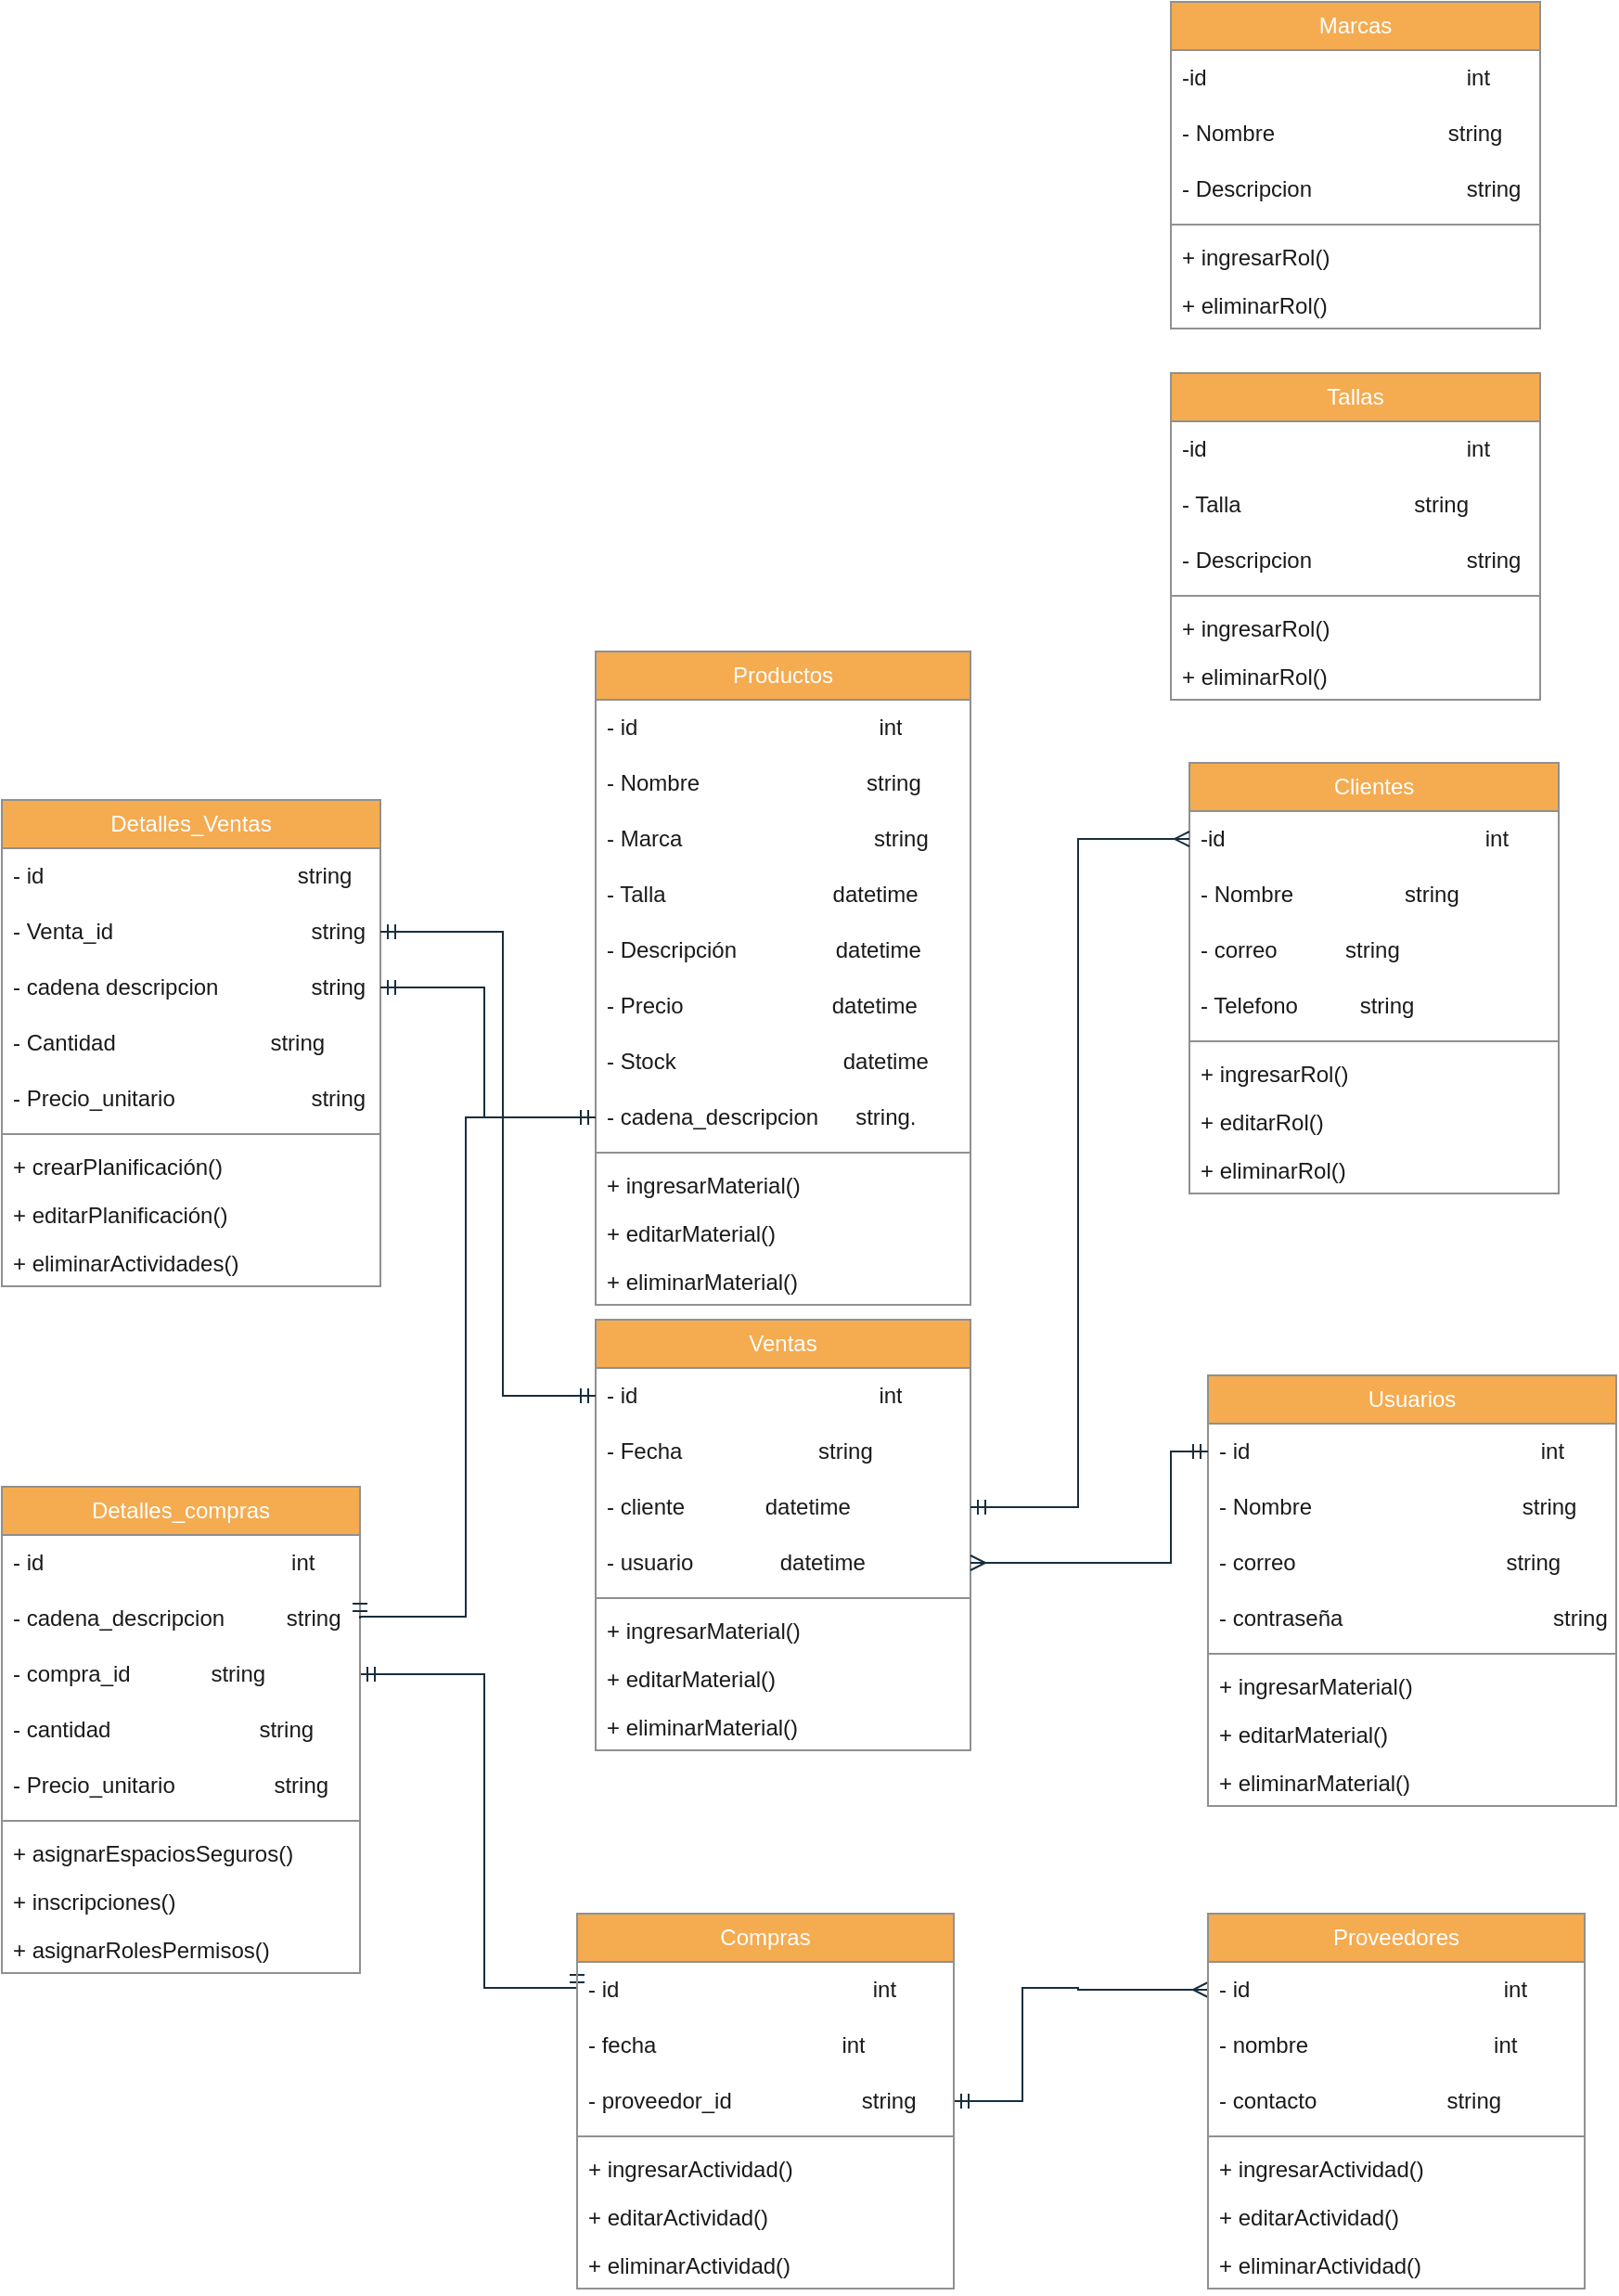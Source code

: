 <mxfile version="25.0.1">
  <diagram id="OCLqqegH3mlAJ1RBl8a9" name="ER">
    <mxGraphModel dx="1000" dy="1666" grid="1" gridSize="10" guides="1" tooltips="1" connect="1" arrows="1" fold="1" page="1" pageScale="1" pageWidth="827" pageHeight="1169" math="0" shadow="0">
      <root>
        <mxCell id="0" />
        <mxCell id="1" parent="0" />
        <mxCell id="sJF3YPYKDgFNLDfuukDZ-2" style="edgeStyle=orthogonalEdgeStyle;rounded=0;orthogonalLoop=1;jettySize=auto;html=1;labelBackgroundColor=none;strokeColor=#182E3E;fontColor=default;startArrow=ERmandOne;startFill=0;endArrow=ERmandOne;endFill=0;swimlaneLine=0;exitX=1;exitY=0.5;exitDx=0;exitDy=0;entryX=0;entryY=0.5;entryDx=0;entryDy=0;" parent="1" source="sJF3YPYKDgFNLDfuukDZ-10" target="sJF3YPYKDgFNLDfuukDZ-46" edge="1">
          <mxGeometry relative="1" as="geometry">
            <mxPoint x="670" y="390" as="sourcePoint" />
            <mxPoint x="370" y="260" as="targetPoint" />
            <Array as="points">
              <mxPoint x="300" y="-149" />
              <mxPoint x="300" y="20" />
              <mxPoint x="350" y="20" />
            </Array>
          </mxGeometry>
        </mxCell>
        <mxCell id="sJF3YPYKDgFNLDfuukDZ-4" style="edgeStyle=orthogonalEdgeStyle;rounded=0;orthogonalLoop=1;jettySize=auto;html=1;endArrow=ERmandOne;endFill=0;startArrow=ERmany;startFill=0;labelBackgroundColor=none;strokeColor=#182E3E;fontColor=default;swimlaneLine=0;entryX=1;entryY=0.5;entryDx=0;entryDy=0;exitX=0;exitY=0.5;exitDx=0;exitDy=0;" parent="1" source="sJF3YPYKDgFNLDfuukDZ-102" target="sJF3YPYKDgFNLDfuukDZ-48" edge="1">
          <mxGeometry relative="1" as="geometry">
            <mxPoint x="640" y="-60" as="sourcePoint" />
            <mxPoint x="765" y="36" as="targetPoint" />
            <Array as="points">
              <mxPoint x="620" y="21" />
              <mxPoint x="620" y="20" />
              <mxPoint x="590" y="20" />
              <mxPoint x="590" y="81" />
            </Array>
          </mxGeometry>
        </mxCell>
        <mxCell id="sJF3YPYKDgFNLDfuukDZ-8" value="&lt;font color=&quot;#ffffff&quot;&gt;Detalles_compras&lt;/font&gt;" style="swimlane;fontStyle=0;align=center;verticalAlign=middle;childLayout=stackLayout;horizontal=1;startSize=26;horizontalStack=0;resizeParent=1;resizeParentMax=0;resizeLast=0;collapsible=1;marginBottom=0;whiteSpace=wrap;html=1;strokeColor=#909090;fontFamily=Helvetica;fontSize=12;fontColor=#1A1A1A;labelBackgroundColor=none;fillColor=#F5AB50;" parent="1" vertex="1">
          <mxGeometry x="40" y="-250" width="193" height="262" as="geometry" />
        </mxCell>
        <mxCell id="sJF3YPYKDgFNLDfuukDZ-9" value="- id&amp;nbsp; &amp;nbsp; &amp;nbsp; &amp;nbsp; &amp;nbsp; &amp;nbsp; &amp;nbsp; &amp;nbsp; &amp;nbsp; &amp;nbsp; &amp;nbsp; &amp;nbsp; &amp;nbsp; &amp;nbsp; &amp;nbsp; &amp;nbsp; &amp;nbsp; &amp;nbsp; &amp;nbsp; &amp;nbsp; int" style="text;strokeColor=none;fillColor=none;align=left;verticalAlign=middle;spacingLeft=4;spacingRight=4;overflow=hidden;points=[[0,0.5],[1,0.5]];portConstraint=eastwest;rotatable=0;whiteSpace=wrap;html=1;labelBackgroundColor=none;fontColor=#1A1A1A;swimlaneLine=0;" parent="sJF3YPYKDgFNLDfuukDZ-8" vertex="1">
          <mxGeometry y="26" width="193" height="30" as="geometry" />
        </mxCell>
        <mxCell id="sJF3YPYKDgFNLDfuukDZ-109" value="- cadena_descripcion&amp;nbsp; &amp;nbsp; &amp;nbsp; &amp;nbsp; &amp;nbsp; string" style="text;strokeColor=none;fillColor=none;align=left;verticalAlign=middle;spacingLeft=4;spacingRight=4;overflow=hidden;points=[[0,0.5],[1,0.5]];portConstraint=eastwest;rotatable=0;whiteSpace=wrap;html=1;labelBackgroundColor=none;fontColor=#1A1A1A;swimlaneLine=0;" parent="sJF3YPYKDgFNLDfuukDZ-8" vertex="1">
          <mxGeometry y="56" width="193" height="30" as="geometry" />
        </mxCell>
        <object label="- compra_id&amp;nbsp; &amp;nbsp; &amp;nbsp; &amp;nbsp; &amp;nbsp; &amp;nbsp; &amp;nbsp;string" hoa="" id="sJF3YPYKDgFNLDfuukDZ-10">
          <mxCell style="text;strokeColor=none;fillColor=none;align=left;verticalAlign=middle;spacingLeft=4;spacingRight=4;overflow=hidden;points=[[0,0.5],[1,0.5]];portConstraint=eastwest;rotatable=0;whiteSpace=wrap;html=1;labelBackgroundColor=none;fontColor=#1A1A1A;swimlaneLine=0;" parent="sJF3YPYKDgFNLDfuukDZ-8" vertex="1">
            <mxGeometry y="86" width="193" height="30" as="geometry" />
          </mxCell>
        </object>
        <mxCell id="sJF3YPYKDgFNLDfuukDZ-11" value="- cantidad&amp;nbsp; &amp;nbsp; &amp;nbsp; &amp;nbsp; &amp;nbsp; &amp;nbsp; &amp;nbsp; &amp;nbsp; &amp;nbsp; &amp;nbsp; &amp;nbsp; &amp;nbsp; string" style="text;strokeColor=none;fillColor=none;align=left;verticalAlign=middle;spacingLeft=4;spacingRight=4;overflow=hidden;points=[[0,0.5],[1,0.5]];portConstraint=eastwest;rotatable=0;whiteSpace=wrap;html=1;labelBackgroundColor=none;fontColor=#1A1A1A;swimlaneLine=0;" parent="sJF3YPYKDgFNLDfuukDZ-8" vertex="1">
          <mxGeometry y="116" width="193" height="30" as="geometry" />
        </mxCell>
        <mxCell id="sJF3YPYKDgFNLDfuukDZ-110" value="- Precio_unitario&amp;nbsp; &amp;nbsp; &amp;nbsp; &amp;nbsp; &amp;nbsp; &amp;nbsp; &amp;nbsp; &amp;nbsp; string" style="text;strokeColor=none;fillColor=none;align=left;verticalAlign=middle;spacingLeft=4;spacingRight=4;overflow=hidden;points=[[0,0.5],[1,0.5]];portConstraint=eastwest;rotatable=0;whiteSpace=wrap;html=1;labelBackgroundColor=none;fontColor=#1A1A1A;swimlaneLine=0;" parent="sJF3YPYKDgFNLDfuukDZ-8" vertex="1">
          <mxGeometry y="146" width="193" height="30" as="geometry" />
        </mxCell>
        <mxCell id="sJF3YPYKDgFNLDfuukDZ-12" value="" style="line;strokeWidth=1;fillColor=#F5AB50;align=center;verticalAlign=middle;spacingTop=-1;spacingLeft=3;spacingRight=3;rotatable=0;labelPosition=right;points=[];portConstraint=eastwest;strokeColor=#909090;fontFamily=Helvetica;fontSize=12;fontColor=#1A1A1A;fontStyle=0;labelBackgroundColor=none;" parent="sJF3YPYKDgFNLDfuukDZ-8" vertex="1">
          <mxGeometry y="176" width="193" height="8" as="geometry" />
        </mxCell>
        <mxCell id="sJF3YPYKDgFNLDfuukDZ-13" value="+ asignarEspaciosSeguros()" style="text;strokeColor=none;fillColor=none;align=left;verticalAlign=top;spacingLeft=4;spacingRight=4;overflow=hidden;rotatable=0;points=[[0,0.5],[1,0.5]];portConstraint=eastwest;whiteSpace=wrap;html=1;fontFamily=Helvetica;fontSize=12;fontColor=#1A1A1A;fontStyle=0;labelBackgroundColor=none;" parent="sJF3YPYKDgFNLDfuukDZ-8" vertex="1">
          <mxGeometry y="184" width="193" height="26" as="geometry" />
        </mxCell>
        <mxCell id="sJF3YPYKDgFNLDfuukDZ-14" value="+ inscripciones()" style="text;strokeColor=none;fillColor=none;align=left;verticalAlign=top;spacingLeft=4;spacingRight=4;overflow=hidden;rotatable=0;points=[[0,0.5],[1,0.5]];portConstraint=eastwest;whiteSpace=wrap;html=1;fontFamily=Helvetica;fontSize=12;fontColor=#1A1A1A;fontStyle=0;labelBackgroundColor=none;" parent="sJF3YPYKDgFNLDfuukDZ-8" vertex="1">
          <mxGeometry y="210" width="193" height="26" as="geometry" />
        </mxCell>
        <mxCell id="sJF3YPYKDgFNLDfuukDZ-15" value="+ asignarRolesPermisos()" style="text;strokeColor=none;fillColor=none;align=left;verticalAlign=top;spacingLeft=4;spacingRight=4;overflow=hidden;rotatable=0;points=[[0,0.5],[1,0.5]];portConstraint=eastwest;whiteSpace=wrap;html=1;fontFamily=Helvetica;fontSize=12;fontColor=#1A1A1A;fontStyle=0;labelBackgroundColor=none;" parent="sJF3YPYKDgFNLDfuukDZ-8" vertex="1">
          <mxGeometry y="236" width="193" height="26" as="geometry" />
        </mxCell>
        <object label="&lt;font color=&quot;#ffffff&quot;&gt;Detalles_Ventas&lt;/font&gt;" id="sJF3YPYKDgFNLDfuukDZ-17">
          <mxCell style="swimlane;fontStyle=0;align=center;verticalAlign=middle;childLayout=stackLayout;horizontal=1;startSize=26;horizontalStack=0;resizeParent=1;resizeParentMax=0;resizeLast=0;collapsible=1;marginBottom=0;whiteSpace=wrap;html=1;strokeColor=#909090;fontFamily=Helvetica;fontSize=12;fontColor=#1A1A1A;labelBackgroundColor=none;fillColor=#F5AB50;" parent="1" vertex="1">
            <mxGeometry x="40" y="-620" width="204" height="262" as="geometry" />
          </mxCell>
        </object>
        <object label="- id&amp;nbsp; &amp;nbsp; &amp;nbsp; &amp;nbsp; &amp;nbsp; &amp;nbsp; &amp;nbsp; &amp;nbsp; &amp;nbsp; &amp;nbsp; &amp;nbsp; &amp;nbsp; &amp;nbsp; &amp;nbsp; &amp;nbsp; &amp;nbsp; &amp;nbsp; &amp;nbsp; &amp;nbsp; &amp;nbsp; &amp;nbsp;string" id="sJF3YPYKDgFNLDfuukDZ-18">
          <mxCell style="text;strokeColor=none;fillColor=none;align=left;verticalAlign=middle;spacingLeft=4;spacingRight=4;overflow=hidden;points=[[0,0.5],[1,0.5]];portConstraint=eastwest;rotatable=0;whiteSpace=wrap;html=1;labelBackgroundColor=none;fontColor=#1A1A1A;swimlaneLine=0;" parent="sJF3YPYKDgFNLDfuukDZ-17" vertex="1">
            <mxGeometry y="26" width="204" height="30" as="geometry" />
          </mxCell>
        </object>
        <object label="- Venta_id&amp;nbsp; &amp;nbsp; &amp;nbsp; &amp;nbsp; &amp;nbsp; &amp;nbsp; &amp;nbsp; &amp;nbsp; &amp;nbsp; &amp;nbsp; &amp;nbsp; &amp;nbsp; &amp;nbsp; &amp;nbsp; &amp;nbsp; &amp;nbsp; string" hoa="" id="sJF3YPYKDgFNLDfuukDZ-19">
          <mxCell style="text;strokeColor=none;fillColor=none;align=left;verticalAlign=middle;spacingLeft=4;spacingRight=4;overflow=hidden;points=[[0,0.5],[1,0.5]];portConstraint=eastwest;rotatable=0;whiteSpace=wrap;html=1;labelBackgroundColor=none;fontColor=#1A1A1A;swimlaneLine=0;" parent="sJF3YPYKDgFNLDfuukDZ-17" vertex="1">
            <mxGeometry y="56" width="204" height="30" as="geometry" />
          </mxCell>
        </object>
        <mxCell id="sJF3YPYKDgFNLDfuukDZ-20" value="- cadena descripcion&amp;nbsp; &amp;nbsp; &amp;nbsp; &amp;nbsp; &amp;nbsp; &amp;nbsp; &amp;nbsp; &amp;nbsp;string" style="text;strokeColor=none;fillColor=none;align=left;verticalAlign=middle;spacingLeft=4;spacingRight=4;overflow=hidden;points=[[0,0.5],[1,0.5]];portConstraint=eastwest;rotatable=0;whiteSpace=wrap;html=1;labelBackgroundColor=none;fontColor=#1A1A1A;swimlaneLine=0;" parent="sJF3YPYKDgFNLDfuukDZ-17" vertex="1">
          <mxGeometry y="86" width="204" height="30" as="geometry" />
        </mxCell>
        <mxCell id="sJF3YPYKDgFNLDfuukDZ-21" value="- Cantidad&amp;nbsp; &amp;nbsp; &amp;nbsp; &amp;nbsp; &amp;nbsp; &amp;nbsp; &amp;nbsp; &amp;nbsp; &amp;nbsp; &amp;nbsp; &amp;nbsp; &amp;nbsp; &amp;nbsp;string" style="text;strokeColor=none;fillColor=none;align=left;verticalAlign=middle;spacingLeft=4;spacingRight=4;overflow=hidden;points=[[0,0.5],[1,0.5]];portConstraint=eastwest;rotatable=0;whiteSpace=wrap;html=1;labelBackgroundColor=none;fontColor=#1A1A1A;swimlaneLine=0;" parent="sJF3YPYKDgFNLDfuukDZ-17" vertex="1">
          <mxGeometry y="116" width="204" height="30" as="geometry" />
        </mxCell>
        <mxCell id="sJF3YPYKDgFNLDfuukDZ-22" value="- Precio_unitario&amp;nbsp; &amp;nbsp; &amp;nbsp; &amp;nbsp; &amp;nbsp; &amp;nbsp; &amp;nbsp; &amp;nbsp; &amp;nbsp; &amp;nbsp; &amp;nbsp; string" style="text;strokeColor=none;fillColor=none;align=left;verticalAlign=middle;spacingLeft=4;spacingRight=4;overflow=hidden;points=[[0,0.5],[1,0.5]];portConstraint=eastwest;rotatable=0;whiteSpace=wrap;html=1;labelBackgroundColor=none;fontColor=#1A1A1A;swimlaneLine=0;" parent="sJF3YPYKDgFNLDfuukDZ-17" vertex="1">
          <mxGeometry y="146" width="204" height="30" as="geometry" />
        </mxCell>
        <mxCell id="sJF3YPYKDgFNLDfuukDZ-30" value="" style="line;strokeWidth=1;fillColor=#F5AB50;align=center;verticalAlign=middle;spacingTop=-1;spacingLeft=3;spacingRight=3;rotatable=0;labelPosition=right;points=[];portConstraint=eastwest;strokeColor=#909090;fontFamily=Helvetica;fontSize=12;fontColor=#1A1A1A;fontStyle=0;labelBackgroundColor=none;" parent="sJF3YPYKDgFNLDfuukDZ-17" vertex="1">
          <mxGeometry y="176" width="204" height="8" as="geometry" />
        </mxCell>
        <mxCell id="sJF3YPYKDgFNLDfuukDZ-31" value="+ crearPlanificación()" style="text;strokeColor=none;fillColor=none;align=left;verticalAlign=top;spacingLeft=4;spacingRight=4;overflow=hidden;rotatable=0;points=[[0,0.5],[1,0.5]];portConstraint=eastwest;whiteSpace=wrap;html=1;fontFamily=Helvetica;fontSize=12;fontColor=#1A1A1A;fontStyle=0;labelBackgroundColor=none;" parent="sJF3YPYKDgFNLDfuukDZ-17" vertex="1">
          <mxGeometry y="184" width="204" height="26" as="geometry" />
        </mxCell>
        <mxCell id="sJF3YPYKDgFNLDfuukDZ-32" value="+ editarPlanificación()" style="text;strokeColor=none;fillColor=none;align=left;verticalAlign=top;spacingLeft=4;spacingRight=4;overflow=hidden;rotatable=0;points=[[0,0.5],[1,0.5]];portConstraint=eastwest;whiteSpace=wrap;html=1;fontFamily=Helvetica;fontSize=12;fontColor=#1A1A1A;fontStyle=0;labelBackgroundColor=none;" parent="sJF3YPYKDgFNLDfuukDZ-17" vertex="1">
          <mxGeometry y="210" width="204" height="26" as="geometry" />
        </mxCell>
        <mxCell id="sJF3YPYKDgFNLDfuukDZ-33" value="+ eliminarActividades()" style="text;strokeColor=none;fillColor=none;align=left;verticalAlign=top;spacingLeft=4;spacingRight=4;overflow=hidden;rotatable=0;points=[[0,0.5],[1,0.5]];portConstraint=eastwest;whiteSpace=wrap;html=1;fontFamily=Helvetica;fontSize=12;fontColor=#1A1A1A;fontStyle=0;labelBackgroundColor=none;" parent="sJF3YPYKDgFNLDfuukDZ-17" vertex="1">
          <mxGeometry y="236" width="204" height="26" as="geometry" />
        </mxCell>
        <mxCell id="sJF3YPYKDgFNLDfuukDZ-34" value="&lt;font color=&quot;#ffffff&quot;&gt;Usuarios&lt;/font&gt;" style="swimlane;fontStyle=0;align=center;verticalAlign=middle;childLayout=stackLayout;horizontal=1;startSize=26;horizontalStack=0;resizeParent=1;resizeParentMax=0;resizeLast=0;collapsible=1;marginBottom=0;whiteSpace=wrap;html=1;strokeColor=#909090;fontFamily=Helvetica;fontSize=12;fontColor=#1A1A1A;labelBackgroundColor=none;fillColor=#F5AB50;" parent="1" vertex="1">
          <mxGeometry x="690" y="-310" width="220" height="232" as="geometry" />
        </mxCell>
        <mxCell id="sJF3YPYKDgFNLDfuukDZ-35" value="- id&amp;nbsp; &amp;nbsp; &amp;nbsp; &amp;nbsp; &amp;nbsp; &amp;nbsp; &amp;nbsp; &amp;nbsp; &amp;nbsp; &amp;nbsp; &amp;nbsp; &amp;nbsp; &amp;nbsp; &amp;nbsp; &amp;nbsp; &amp;nbsp; &amp;nbsp; &amp;nbsp; &amp;nbsp; &amp;nbsp; &amp;nbsp; &amp;nbsp; &amp;nbsp; &amp;nbsp;int" style="text;strokeColor=none;fillColor=none;align=left;verticalAlign=middle;spacingLeft=4;spacingRight=4;overflow=hidden;points=[[0,0.5],[1,0.5]];portConstraint=eastwest;rotatable=0;whiteSpace=wrap;html=1;labelBackgroundColor=none;fontColor=#1A1A1A;swimlaneLine=0;" parent="sJF3YPYKDgFNLDfuukDZ-34" vertex="1">
          <mxGeometry y="26" width="220" height="30" as="geometry" />
        </mxCell>
        <object label="- Nombre&amp;nbsp; &amp;nbsp; &amp;nbsp; &amp;nbsp; &amp;nbsp; &amp;nbsp; &amp;nbsp; &amp;nbsp; &amp;nbsp; &amp;nbsp; &amp;nbsp; &amp;nbsp; &amp;nbsp; &amp;nbsp; &amp;nbsp; &amp;nbsp; &amp;nbsp; string" hoa="" id="sJF3YPYKDgFNLDfuukDZ-36">
          <mxCell style="text;strokeColor=none;fillColor=none;align=left;verticalAlign=middle;spacingLeft=4;spacingRight=4;overflow=hidden;points=[[0,0.5],[1,0.5]];portConstraint=eastwest;rotatable=0;whiteSpace=wrap;html=1;labelBackgroundColor=none;fontColor=#1A1A1A;swimlaneLine=0;" parent="sJF3YPYKDgFNLDfuukDZ-34" vertex="1">
            <mxGeometry y="56" width="220" height="30" as="geometry" />
          </mxCell>
        </object>
        <mxCell id="sJF3YPYKDgFNLDfuukDZ-37" value="- correo&amp;nbsp; &amp;nbsp; &amp;nbsp; &amp;nbsp; &amp;nbsp; &amp;nbsp; &amp;nbsp; &amp;nbsp; &amp;nbsp; &amp;nbsp; &amp;nbsp; &amp;nbsp; &amp;nbsp; &amp;nbsp; &amp;nbsp; &amp;nbsp; &amp;nbsp; string" style="text;strokeColor=none;fillColor=none;align=left;verticalAlign=middle;spacingLeft=4;spacingRight=4;overflow=hidden;points=[[0,0.5],[1,0.5]];portConstraint=eastwest;rotatable=0;whiteSpace=wrap;html=1;labelBackgroundColor=none;fontColor=#1A1A1A;swimlaneLine=0;" parent="sJF3YPYKDgFNLDfuukDZ-34" vertex="1">
          <mxGeometry y="86" width="220" height="30" as="geometry" />
        </mxCell>
        <mxCell id="2nwvRLD9Uspbu1blczM--3" value="- contraseña&amp;nbsp; &amp;nbsp; &amp;nbsp; &amp;nbsp; &amp;nbsp; &amp;nbsp; &amp;nbsp; &amp;nbsp; &amp;nbsp; &amp;nbsp; &amp;nbsp; &amp;nbsp; &amp;nbsp; &amp;nbsp; &amp;nbsp; &amp;nbsp; &amp;nbsp; string" style="text;strokeColor=none;fillColor=none;align=left;verticalAlign=middle;spacingLeft=4;spacingRight=4;overflow=hidden;points=[[0,0.5],[1,0.5]];portConstraint=eastwest;rotatable=0;whiteSpace=wrap;html=1;labelBackgroundColor=none;fontColor=#1A1A1A;swimlaneLine=0;" vertex="1" parent="sJF3YPYKDgFNLDfuukDZ-34">
          <mxGeometry y="116" width="220" height="30" as="geometry" />
        </mxCell>
        <mxCell id="sJF3YPYKDgFNLDfuukDZ-41" value="" style="line;strokeWidth=1;fillColor=#F5AB50;align=center;verticalAlign=middle;spacingTop=-1;spacingLeft=3;spacingRight=3;rotatable=0;labelPosition=right;points=[];portConstraint=eastwest;strokeColor=#909090;fontFamily=Helvetica;fontSize=12;fontColor=#1A1A1A;fontStyle=0;labelBackgroundColor=none;" parent="sJF3YPYKDgFNLDfuukDZ-34" vertex="1">
          <mxGeometry y="146" width="220" height="8" as="geometry" />
        </mxCell>
        <mxCell id="sJF3YPYKDgFNLDfuukDZ-42" value="+ ingresarMaterial()" style="text;strokeColor=none;fillColor=none;align=left;verticalAlign=top;spacingLeft=4;spacingRight=4;overflow=hidden;rotatable=0;points=[[0,0.5],[1,0.5]];portConstraint=eastwest;whiteSpace=wrap;html=1;fontFamily=Helvetica;fontSize=12;fontColor=#1A1A1A;fontStyle=0;labelBackgroundColor=none;" parent="sJF3YPYKDgFNLDfuukDZ-34" vertex="1">
          <mxGeometry y="154" width="220" height="26" as="geometry" />
        </mxCell>
        <mxCell id="sJF3YPYKDgFNLDfuukDZ-43" value="+ editarMaterial()" style="text;strokeColor=none;fillColor=none;align=left;verticalAlign=top;spacingLeft=4;spacingRight=4;overflow=hidden;rotatable=0;points=[[0,0.5],[1,0.5]];portConstraint=eastwest;whiteSpace=wrap;html=1;fontFamily=Helvetica;fontSize=12;fontColor=#1A1A1A;fontStyle=0;labelBackgroundColor=none;" parent="sJF3YPYKDgFNLDfuukDZ-34" vertex="1">
          <mxGeometry y="180" width="220" height="26" as="geometry" />
        </mxCell>
        <mxCell id="sJF3YPYKDgFNLDfuukDZ-44" value="+ eliminarMaterial()" style="text;strokeColor=none;fillColor=none;align=left;verticalAlign=top;spacingLeft=4;spacingRight=4;overflow=hidden;rotatable=0;points=[[0,0.5],[1,0.5]];portConstraint=eastwest;whiteSpace=wrap;html=1;fontFamily=Helvetica;fontSize=12;fontColor=#1A1A1A;fontStyle=0;labelBackgroundColor=none;" parent="sJF3YPYKDgFNLDfuukDZ-34" vertex="1">
          <mxGeometry y="206" width="220" height="26" as="geometry" />
        </mxCell>
        <object label="&lt;font color=&quot;#ffffff&quot;&gt;Compras&lt;/font&gt;" id="sJF3YPYKDgFNLDfuukDZ-45">
          <mxCell style="swimlane;fontStyle=0;align=center;verticalAlign=middle;childLayout=stackLayout;horizontal=1;startSize=26;horizontalStack=0;resizeParent=1;resizeParentMax=0;resizeLast=0;collapsible=1;marginBottom=0;whiteSpace=wrap;html=1;strokeColor=#909090;fontFamily=Helvetica;fontSize=12;fontColor=#1A1A1A;labelBackgroundColor=none;fillColor=#F5AB50;" parent="1" vertex="1">
            <mxGeometry x="350" y="-20" width="203" height="202" as="geometry" />
          </mxCell>
        </object>
        <object label="- id&amp;nbsp; &amp;nbsp; &amp;nbsp; &amp;nbsp; &amp;nbsp; &amp;nbsp; &amp;nbsp; &amp;nbsp; &amp;nbsp; &amp;nbsp; &amp;nbsp; &amp;nbsp; &amp;nbsp; &amp;nbsp; &amp;nbsp; &amp;nbsp; &amp;nbsp; &amp;nbsp; &amp;nbsp; &amp;nbsp; &amp;nbsp;int" id="sJF3YPYKDgFNLDfuukDZ-46">
          <mxCell style="text;strokeColor=none;fillColor=none;align=left;verticalAlign=middle;spacingLeft=4;spacingRight=4;overflow=hidden;points=[[0,0.5],[1,0.5]];portConstraint=eastwest;rotatable=0;whiteSpace=wrap;html=1;labelBackgroundColor=none;fontColor=#1A1A1A;swimlaneLine=0;" parent="sJF3YPYKDgFNLDfuukDZ-45" vertex="1">
            <mxGeometry y="26" width="203" height="30" as="geometry" />
          </mxCell>
        </object>
        <object label="- fecha&amp;nbsp; &amp;nbsp; &amp;nbsp; &amp;nbsp; &amp;nbsp; &amp;nbsp; &amp;nbsp; &amp;nbsp; &amp;nbsp; &amp;nbsp; &amp;nbsp; &amp;nbsp; &amp;nbsp; &amp;nbsp; &amp;nbsp; int" hoa="" id="sJF3YPYKDgFNLDfuukDZ-47">
          <mxCell style="text;strokeColor=none;fillColor=none;align=left;verticalAlign=middle;spacingLeft=4;spacingRight=4;overflow=hidden;points=[[0,0.5],[1,0.5]];portConstraint=eastwest;rotatable=0;whiteSpace=wrap;html=1;labelBackgroundColor=none;fontColor=#1A1A1A;swimlaneLine=0;" parent="sJF3YPYKDgFNLDfuukDZ-45" vertex="1">
            <mxGeometry y="56" width="203" height="30" as="geometry" />
          </mxCell>
        </object>
        <mxCell id="sJF3YPYKDgFNLDfuukDZ-48" value="- proveedor_id&amp;nbsp; &amp;nbsp; &amp;nbsp; &amp;nbsp; &amp;nbsp; &amp;nbsp; &amp;nbsp; &amp;nbsp; &amp;nbsp; &amp;nbsp; &amp;nbsp;string" style="text;strokeColor=none;fillColor=none;align=left;verticalAlign=middle;spacingLeft=4;spacingRight=4;overflow=hidden;points=[[0,0.5],[1,0.5]];portConstraint=eastwest;rotatable=0;whiteSpace=wrap;html=1;labelBackgroundColor=none;fontColor=#1A1A1A;swimlaneLine=0;" parent="sJF3YPYKDgFNLDfuukDZ-45" vertex="1">
          <mxGeometry y="86" width="203" height="30" as="geometry" />
        </mxCell>
        <mxCell id="sJF3YPYKDgFNLDfuukDZ-53" value="" style="line;strokeWidth=1;fillColor=#F5AB50;align=center;verticalAlign=middle;spacingTop=-1;spacingLeft=3;spacingRight=3;rotatable=0;labelPosition=right;points=[];portConstraint=eastwest;strokeColor=#909090;fontFamily=Helvetica;fontSize=12;fontColor=#1A1A1A;fontStyle=0;labelBackgroundColor=none;" parent="sJF3YPYKDgFNLDfuukDZ-45" vertex="1">
          <mxGeometry y="116" width="203" height="8" as="geometry" />
        </mxCell>
        <mxCell id="sJF3YPYKDgFNLDfuukDZ-54" value="+ ingresarActividad()" style="text;strokeColor=none;fillColor=none;align=left;verticalAlign=top;spacingLeft=4;spacingRight=4;overflow=hidden;rotatable=0;points=[[0,0.5],[1,0.5]];portConstraint=eastwest;whiteSpace=wrap;html=1;fontFamily=Helvetica;fontSize=12;fontColor=#1A1A1A;fontStyle=0;labelBackgroundColor=none;" parent="sJF3YPYKDgFNLDfuukDZ-45" vertex="1">
          <mxGeometry y="124" width="203" height="26" as="geometry" />
        </mxCell>
        <mxCell id="sJF3YPYKDgFNLDfuukDZ-55" value="+ editarActividad()" style="text;strokeColor=none;fillColor=none;align=left;verticalAlign=top;spacingLeft=4;spacingRight=4;overflow=hidden;rotatable=0;points=[[0,0.5],[1,0.5]];portConstraint=eastwest;whiteSpace=wrap;html=1;fontFamily=Helvetica;fontSize=12;fontColor=#1A1A1A;fontStyle=0;labelBackgroundColor=none;" parent="sJF3YPYKDgFNLDfuukDZ-45" vertex="1">
          <mxGeometry y="150" width="203" height="26" as="geometry" />
        </mxCell>
        <mxCell id="sJF3YPYKDgFNLDfuukDZ-56" value="+ eliminarActividad()" style="text;strokeColor=none;fillColor=none;align=left;verticalAlign=top;spacingLeft=4;spacingRight=4;overflow=hidden;rotatable=0;points=[[0,0.5],[1,0.5]];portConstraint=eastwest;whiteSpace=wrap;html=1;fontFamily=Helvetica;fontSize=12;fontColor=#1A1A1A;fontStyle=0;labelBackgroundColor=none;" parent="sJF3YPYKDgFNLDfuukDZ-45" vertex="1">
          <mxGeometry y="176" width="203" height="26" as="geometry" />
        </mxCell>
        <mxCell id="sJF3YPYKDgFNLDfuukDZ-57" value="&lt;font color=&quot;#ffffff&quot;&gt;Ventas&lt;/font&gt;" style="swimlane;fontStyle=0;align=center;verticalAlign=middle;childLayout=stackLayout;horizontal=1;startSize=26;horizontalStack=0;resizeParent=1;resizeParentMax=0;resizeLast=0;collapsible=1;marginBottom=0;whiteSpace=wrap;html=1;strokeColor=#909090;fontFamily=Helvetica;fontSize=12;fontColor=#1A1A1A;labelBackgroundColor=none;fillColor=#F5AB50;" parent="1" vertex="1">
          <mxGeometry x="360" y="-340" width="202" height="232" as="geometry" />
        </mxCell>
        <mxCell id="sJF3YPYKDgFNLDfuukDZ-58" value="- id&amp;nbsp; &amp;nbsp; &amp;nbsp; &amp;nbsp; &amp;nbsp; &amp;nbsp; &amp;nbsp; &amp;nbsp; &amp;nbsp; &amp;nbsp; &amp;nbsp; &amp;nbsp; &amp;nbsp; &amp;nbsp; &amp;nbsp; &amp;nbsp; &amp;nbsp; &amp;nbsp; &amp;nbsp; &amp;nbsp;int" style="text;strokeColor=none;fillColor=none;align=left;verticalAlign=middle;spacingLeft=4;spacingRight=4;overflow=hidden;points=[[0,0.5],[1,0.5]];portConstraint=eastwest;rotatable=0;whiteSpace=wrap;html=1;labelBackgroundColor=none;fontColor=#1A1A1A;swimlaneLine=0;" parent="sJF3YPYKDgFNLDfuukDZ-57" vertex="1">
          <mxGeometry y="26" width="202" height="30" as="geometry" />
        </mxCell>
        <mxCell id="sJF3YPYKDgFNLDfuukDZ-60" value="- Fecha&amp;nbsp; &amp;nbsp; &amp;nbsp; &amp;nbsp; &amp;nbsp; &amp;nbsp; &amp;nbsp; &amp;nbsp; &amp;nbsp; &amp;nbsp; &amp;nbsp; string" style="text;strokeColor=none;fillColor=none;align=left;verticalAlign=middle;spacingLeft=4;spacingRight=4;overflow=hidden;points=[[0,0.5],[1,0.5]];portConstraint=eastwest;rotatable=0;whiteSpace=wrap;html=1;labelBackgroundColor=none;fontColor=#1A1A1A;swimlaneLine=0;" parent="sJF3YPYKDgFNLDfuukDZ-57" vertex="1">
          <mxGeometry y="56" width="202" height="30" as="geometry" />
        </mxCell>
        <mxCell id="sJF3YPYKDgFNLDfuukDZ-61" value="- cliente&amp;nbsp; &amp;nbsp; &amp;nbsp; &amp;nbsp; &amp;nbsp; &amp;nbsp; &amp;nbsp;datetime" style="text;strokeColor=none;fillColor=none;align=left;verticalAlign=middle;spacingLeft=4;spacingRight=4;overflow=hidden;points=[[0,0.5],[1,0.5]];portConstraint=eastwest;rotatable=0;whiteSpace=wrap;html=1;labelBackgroundColor=none;fontColor=#1A1A1A;swimlaneLine=0;" parent="sJF3YPYKDgFNLDfuukDZ-57" vertex="1">
          <mxGeometry y="86" width="202" height="30" as="geometry" />
        </mxCell>
        <mxCell id="sJF3YPYKDgFNLDfuukDZ-62" value="- usuario&amp;nbsp; &amp;nbsp; &amp;nbsp; &amp;nbsp; &amp;nbsp; &amp;nbsp; &amp;nbsp; datetime" style="text;strokeColor=none;fillColor=none;align=left;verticalAlign=middle;spacingLeft=4;spacingRight=4;overflow=hidden;points=[[0,0.5],[1,0.5]];portConstraint=eastwest;rotatable=0;whiteSpace=wrap;html=1;labelBackgroundColor=none;fontColor=#1A1A1A;swimlaneLine=0;" parent="sJF3YPYKDgFNLDfuukDZ-57" vertex="1">
          <mxGeometry y="116" width="202" height="30" as="geometry" />
        </mxCell>
        <mxCell id="sJF3YPYKDgFNLDfuukDZ-63" value="" style="line;strokeWidth=1;fillColor=#F5AB50;align=center;verticalAlign=middle;spacingTop=-1;spacingLeft=3;spacingRight=3;rotatable=0;labelPosition=right;points=[];portConstraint=eastwest;strokeColor=#909090;fontFamily=Helvetica;fontSize=12;fontColor=#1A1A1A;fontStyle=0;labelBackgroundColor=none;" parent="sJF3YPYKDgFNLDfuukDZ-57" vertex="1">
          <mxGeometry y="146" width="202" height="8" as="geometry" />
        </mxCell>
        <mxCell id="sJF3YPYKDgFNLDfuukDZ-64" value="+ ingresarMaterial()" style="text;strokeColor=none;fillColor=none;align=left;verticalAlign=top;spacingLeft=4;spacingRight=4;overflow=hidden;rotatable=0;points=[[0,0.5],[1,0.5]];portConstraint=eastwest;whiteSpace=wrap;html=1;fontFamily=Helvetica;fontSize=12;fontColor=#1A1A1A;fontStyle=0;labelBackgroundColor=none;" parent="sJF3YPYKDgFNLDfuukDZ-57" vertex="1">
          <mxGeometry y="154" width="202" height="26" as="geometry" />
        </mxCell>
        <mxCell id="sJF3YPYKDgFNLDfuukDZ-65" value="+ editarMaterial()" style="text;strokeColor=none;fillColor=none;align=left;verticalAlign=top;spacingLeft=4;spacingRight=4;overflow=hidden;rotatable=0;points=[[0,0.5],[1,0.5]];portConstraint=eastwest;whiteSpace=wrap;html=1;fontFamily=Helvetica;fontSize=12;fontColor=#1A1A1A;fontStyle=0;labelBackgroundColor=none;" parent="sJF3YPYKDgFNLDfuukDZ-57" vertex="1">
          <mxGeometry y="180" width="202" height="26" as="geometry" />
        </mxCell>
        <mxCell id="sJF3YPYKDgFNLDfuukDZ-66" value="+ eliminarMaterial()" style="text;strokeColor=none;fillColor=none;align=left;verticalAlign=top;spacingLeft=4;spacingRight=4;overflow=hidden;rotatable=0;points=[[0,0.5],[1,0.5]];portConstraint=eastwest;whiteSpace=wrap;html=1;fontFamily=Helvetica;fontSize=12;fontColor=#1A1A1A;fontStyle=0;labelBackgroundColor=none;" parent="sJF3YPYKDgFNLDfuukDZ-57" vertex="1">
          <mxGeometry y="206" width="202" height="26" as="geometry" />
        </mxCell>
        <mxCell id="sJF3YPYKDgFNLDfuukDZ-67" style="edgeStyle=orthogonalEdgeStyle;rounded=0;orthogonalLoop=1;jettySize=auto;html=1;labelBackgroundColor=none;strokeColor=#182E3E;fontColor=default;startArrow=ERmany;startFill=0;endArrow=ERmandOne;endFill=0;swimlaneLine=0;exitX=1;exitY=0.5;exitDx=0;exitDy=0;entryX=0;entryY=0.5;entryDx=0;entryDy=0;" parent="1" source="sJF3YPYKDgFNLDfuukDZ-62" target="sJF3YPYKDgFNLDfuukDZ-35" edge="1">
          <mxGeometry relative="1" as="geometry">
            <mxPoint x="610" y="-209" as="sourcePoint" />
            <mxPoint x="670" y="-90" as="targetPoint" />
            <Array as="points">
              <mxPoint x="670" y="-209" />
              <mxPoint x="670" y="-269" />
            </Array>
          </mxGeometry>
        </mxCell>
        <mxCell id="sJF3YPYKDgFNLDfuukDZ-68" value="&lt;font color=&quot;#ffffff&quot;&gt;Clientes&lt;/font&gt;" style="swimlane;fontStyle=0;align=center;verticalAlign=middle;childLayout=stackLayout;horizontal=1;startSize=26;horizontalStack=0;resizeParent=1;resizeParentMax=0;resizeLast=0;collapsible=1;marginBottom=0;whiteSpace=wrap;html=1;strokeColor=#909090;fontFamily=Helvetica;fontSize=12;fontColor=#1A1A1A;labelBackgroundColor=none;fillColor=#F5AB50;" parent="1" vertex="1">
          <mxGeometry x="680" y="-640" width="199" height="232" as="geometry" />
        </mxCell>
        <mxCell id="sJF3YPYKDgFNLDfuukDZ-69" value="-id&amp;nbsp; &amp;nbsp; &amp;nbsp; &amp;nbsp; &amp;nbsp; &amp;nbsp; &amp;nbsp; &amp;nbsp; &amp;nbsp; &amp;nbsp; &amp;nbsp; &amp;nbsp; &amp;nbsp; &amp;nbsp; &amp;nbsp; &amp;nbsp; &amp;nbsp; &amp;nbsp; &amp;nbsp; &amp;nbsp; &amp;nbsp; int" style="text;strokeColor=none;fillColor=none;align=left;verticalAlign=middle;spacingLeft=4;spacingRight=4;overflow=hidden;points=[[0,0.5],[1,0.5]];portConstraint=eastwest;rotatable=0;whiteSpace=wrap;html=1;labelBackgroundColor=none;fontColor=#1A1A1A;swimlaneLine=0;" parent="sJF3YPYKDgFNLDfuukDZ-68" vertex="1">
          <mxGeometry y="26" width="199" height="30" as="geometry" />
        </mxCell>
        <object label="- Nombre&amp;nbsp; &amp;nbsp; &amp;nbsp; &amp;nbsp; &amp;nbsp; &amp;nbsp; &amp;nbsp; &amp;nbsp; &amp;nbsp; string" hoa="" id="sJF3YPYKDgFNLDfuukDZ-70">
          <mxCell style="text;strokeColor=none;fillColor=none;align=left;verticalAlign=middle;spacingLeft=4;spacingRight=4;overflow=hidden;points=[[0,0.5],[1,0.5]];portConstraint=eastwest;rotatable=0;whiteSpace=wrap;html=1;labelBackgroundColor=none;fontColor=#1A1A1A;swimlaneLine=0;" parent="sJF3YPYKDgFNLDfuukDZ-68" vertex="1">
            <mxGeometry y="56" width="199" height="30" as="geometry" />
          </mxCell>
        </object>
        <mxCell id="sJF3YPYKDgFNLDfuukDZ-71" value="- correo&amp;nbsp; &amp;nbsp; &amp;nbsp; &amp;nbsp; &amp;nbsp; &amp;nbsp;string" style="text;strokeColor=none;fillColor=none;align=left;verticalAlign=middle;spacingLeft=4;spacingRight=4;overflow=hidden;points=[[0,0.5],[1,0.5]];portConstraint=eastwest;rotatable=0;whiteSpace=wrap;html=1;labelBackgroundColor=none;fontColor=#1A1A1A;swimlaneLine=0;" parent="sJF3YPYKDgFNLDfuukDZ-68" vertex="1">
          <mxGeometry y="86" width="199" height="30" as="geometry" />
        </mxCell>
        <mxCell id="sJF3YPYKDgFNLDfuukDZ-72" value="- Telefono&amp;nbsp; &amp;nbsp; &amp;nbsp; &amp;nbsp; &amp;nbsp; string" style="text;strokeColor=none;fillColor=none;align=left;verticalAlign=middle;spacingLeft=4;spacingRight=4;overflow=hidden;points=[[0,0.5],[1,0.5]];portConstraint=eastwest;rotatable=0;whiteSpace=wrap;html=1;labelBackgroundColor=none;fontColor=#1A1A1A;swimlaneLine=0;" parent="sJF3YPYKDgFNLDfuukDZ-68" vertex="1">
          <mxGeometry y="116" width="199" height="30" as="geometry" />
        </mxCell>
        <mxCell id="sJF3YPYKDgFNLDfuukDZ-75" value="" style="line;strokeWidth=1;fillColor=#F5AB50;align=center;verticalAlign=middle;spacingTop=-1;spacingLeft=3;spacingRight=3;rotatable=0;labelPosition=right;points=[];portConstraint=eastwest;strokeColor=#909090;fontFamily=Helvetica;fontSize=12;fontColor=#1A1A1A;fontStyle=0;labelBackgroundColor=none;" parent="sJF3YPYKDgFNLDfuukDZ-68" vertex="1">
          <mxGeometry y="146" width="199" height="8" as="geometry" />
        </mxCell>
        <mxCell id="sJF3YPYKDgFNLDfuukDZ-76" value="+ ingresarRol()" style="text;strokeColor=none;fillColor=none;align=left;verticalAlign=top;spacingLeft=4;spacingRight=4;overflow=hidden;rotatable=0;points=[[0,0.5],[1,0.5]];portConstraint=eastwest;whiteSpace=wrap;html=1;fontFamily=Helvetica;fontSize=12;fontColor=#1A1A1A;fontStyle=0;labelBackgroundColor=none;" parent="sJF3YPYKDgFNLDfuukDZ-68" vertex="1">
          <mxGeometry y="154" width="199" height="26" as="geometry" />
        </mxCell>
        <mxCell id="sJF3YPYKDgFNLDfuukDZ-77" value="+ editarRol()" style="text;strokeColor=none;fillColor=none;align=left;verticalAlign=top;spacingLeft=4;spacingRight=4;overflow=hidden;rotatable=0;points=[[0,0.5],[1,0.5]];portConstraint=eastwest;whiteSpace=wrap;html=1;fontFamily=Helvetica;fontSize=12;fontColor=#1A1A1A;fontStyle=0;labelBackgroundColor=none;" parent="sJF3YPYKDgFNLDfuukDZ-68" vertex="1">
          <mxGeometry y="180" width="199" height="26" as="geometry" />
        </mxCell>
        <mxCell id="sJF3YPYKDgFNLDfuukDZ-78" value="+ eliminarRol()" style="text;strokeColor=none;fillColor=none;align=left;verticalAlign=top;spacingLeft=4;spacingRight=4;overflow=hidden;rotatable=0;points=[[0,0.5],[1,0.5]];portConstraint=eastwest;whiteSpace=wrap;html=1;fontFamily=Helvetica;fontSize=12;fontColor=#1A1A1A;fontStyle=0;labelBackgroundColor=none;" parent="sJF3YPYKDgFNLDfuukDZ-68" vertex="1">
          <mxGeometry y="206" width="199" height="26" as="geometry" />
        </mxCell>
        <mxCell id="sJF3YPYKDgFNLDfuukDZ-79" value="&lt;span style=&quot;color: rgb(255, 255, 255);&quot;&gt;Productos&lt;/span&gt;" style="swimlane;fontStyle=0;align=center;verticalAlign=middle;childLayout=stackLayout;horizontal=1;startSize=26;horizontalStack=0;resizeParent=1;resizeParentMax=0;resizeLast=0;collapsible=1;marginBottom=0;whiteSpace=wrap;html=1;strokeColor=#909090;fontFamily=Helvetica;fontSize=12;fontColor=#1A1A1A;labelBackgroundColor=none;fillColor=#F5AB50;" parent="1" vertex="1">
          <mxGeometry x="360" y="-700" width="202" height="352" as="geometry" />
        </mxCell>
        <mxCell id="sJF3YPYKDgFNLDfuukDZ-80" value="- id&amp;nbsp; &amp;nbsp; &amp;nbsp; &amp;nbsp; &amp;nbsp; &amp;nbsp; &amp;nbsp; &amp;nbsp; &amp;nbsp; &amp;nbsp; &amp;nbsp; &amp;nbsp; &amp;nbsp; &amp;nbsp; &amp;nbsp; &amp;nbsp; &amp;nbsp; &amp;nbsp; &amp;nbsp; &amp;nbsp;int" style="text;strokeColor=none;fillColor=none;align=left;verticalAlign=middle;spacingLeft=4;spacingRight=4;overflow=hidden;points=[[0,0.5],[1,0.5]];portConstraint=eastwest;rotatable=0;whiteSpace=wrap;html=1;labelBackgroundColor=none;fontColor=#1A1A1A;swimlaneLine=0;" parent="sJF3YPYKDgFNLDfuukDZ-79" vertex="1">
          <mxGeometry y="26" width="202" height="30" as="geometry" />
        </mxCell>
        <object label="- Nombre&amp;nbsp; &amp;nbsp; &amp;nbsp; &amp;nbsp; &amp;nbsp; &amp;nbsp; &amp;nbsp; &amp;nbsp; &amp;nbsp; &amp;nbsp; &amp;nbsp; &amp;nbsp; &amp;nbsp; &amp;nbsp;string" hoa="" id="sJF3YPYKDgFNLDfuukDZ-81">
          <mxCell style="text;strokeColor=none;fillColor=none;align=left;verticalAlign=middle;spacingLeft=4;spacingRight=4;overflow=hidden;points=[[0,0.5],[1,0.5]];portConstraint=eastwest;rotatable=0;whiteSpace=wrap;html=1;labelBackgroundColor=none;fontColor=#1A1A1A;swimlaneLine=0;" parent="sJF3YPYKDgFNLDfuukDZ-79" vertex="1">
            <mxGeometry y="56" width="202" height="30" as="geometry" />
          </mxCell>
        </object>
        <mxCell id="sJF3YPYKDgFNLDfuukDZ-82" value="- Marca&amp;nbsp; &amp;nbsp; &amp;nbsp; &amp;nbsp; &amp;nbsp; &amp;nbsp; &amp;nbsp; &amp;nbsp; &amp;nbsp; &amp;nbsp; &amp;nbsp; &amp;nbsp; &amp;nbsp; &amp;nbsp; &amp;nbsp; &amp;nbsp;string" style="text;strokeColor=none;fillColor=none;align=left;verticalAlign=middle;spacingLeft=4;spacingRight=4;overflow=hidden;points=[[0,0.5],[1,0.5]];portConstraint=eastwest;rotatable=0;whiteSpace=wrap;html=1;labelBackgroundColor=none;fontColor=#1A1A1A;swimlaneLine=0;" parent="sJF3YPYKDgFNLDfuukDZ-79" vertex="1">
          <mxGeometry y="86" width="202" height="30" as="geometry" />
        </mxCell>
        <mxCell id="sJF3YPYKDgFNLDfuukDZ-83" value="- Talla&amp;nbsp; &amp;nbsp; &amp;nbsp; &amp;nbsp; &amp;nbsp; &amp;nbsp; &amp;nbsp; &amp;nbsp; &amp;nbsp; &amp;nbsp; &amp;nbsp; &amp;nbsp; &amp;nbsp; &amp;nbsp;datetime" style="text;strokeColor=none;fillColor=none;align=left;verticalAlign=middle;spacingLeft=4;spacingRight=4;overflow=hidden;points=[[0,0.5],[1,0.5]];portConstraint=eastwest;rotatable=0;whiteSpace=wrap;html=1;labelBackgroundColor=none;fontColor=#1A1A1A;swimlaneLine=0;" parent="sJF3YPYKDgFNLDfuukDZ-79" vertex="1">
          <mxGeometry y="116" width="202" height="30" as="geometry" />
        </mxCell>
        <mxCell id="2wDRfy3gdhVq77L_qOsc-18" value="- Descripción&amp;nbsp; &amp;nbsp; &amp;nbsp; &amp;nbsp; &amp;nbsp; &amp;nbsp; &amp;nbsp; &amp;nbsp; datetime" style="text;strokeColor=none;fillColor=none;align=left;verticalAlign=middle;spacingLeft=4;spacingRight=4;overflow=hidden;points=[[0,0.5],[1,0.5]];portConstraint=eastwest;rotatable=0;whiteSpace=wrap;html=1;labelBackgroundColor=none;fontColor=#1A1A1A;swimlaneLine=0;" parent="sJF3YPYKDgFNLDfuukDZ-79" vertex="1">
          <mxGeometry y="146" width="202" height="30" as="geometry" />
        </mxCell>
        <mxCell id="sJF3YPYKDgFNLDfuukDZ-100" value="- Precio&amp;nbsp; &amp;nbsp; &amp;nbsp; &amp;nbsp; &amp;nbsp; &amp;nbsp; &amp;nbsp; &amp;nbsp; &amp;nbsp; &amp;nbsp; &amp;nbsp; &amp;nbsp; datetime" style="text;strokeColor=none;fillColor=none;align=left;verticalAlign=middle;spacingLeft=4;spacingRight=4;overflow=hidden;points=[[0,0.5],[1,0.5]];portConstraint=eastwest;rotatable=0;whiteSpace=wrap;html=1;labelBackgroundColor=none;fontColor=#1A1A1A;swimlaneLine=0;" parent="sJF3YPYKDgFNLDfuukDZ-79" vertex="1">
          <mxGeometry y="176" width="202" height="30" as="geometry" />
        </mxCell>
        <mxCell id="sJF3YPYKDgFNLDfuukDZ-84" value="- Stock&amp;nbsp; &amp;nbsp; &amp;nbsp; &amp;nbsp; &amp;nbsp; &amp;nbsp; &amp;nbsp; &amp;nbsp; &amp;nbsp; &amp;nbsp; &amp;nbsp; &amp;nbsp; &amp;nbsp; &amp;nbsp;datetime" style="text;strokeColor=none;fillColor=none;align=left;verticalAlign=middle;spacingLeft=4;spacingRight=4;overflow=hidden;points=[[0,0.5],[1,0.5]];portConstraint=eastwest;rotatable=0;whiteSpace=wrap;html=1;labelBackgroundColor=none;fontColor=#1A1A1A;swimlaneLine=0;" parent="sJF3YPYKDgFNLDfuukDZ-79" vertex="1">
          <mxGeometry y="206" width="202" height="30" as="geometry" />
        </mxCell>
        <mxCell id="2nwvRLD9Uspbu1blczM--1" value="- cadena_descripcion&amp;nbsp; &amp;nbsp; &amp;nbsp; string." style="text;strokeColor=none;fillColor=none;align=left;verticalAlign=middle;spacingLeft=4;spacingRight=4;overflow=hidden;points=[[0,0.5],[1,0.5]];portConstraint=eastwest;rotatable=0;whiteSpace=wrap;html=1;labelBackgroundColor=none;fontColor=#1A1A1A;swimlaneLine=0;" vertex="1" parent="sJF3YPYKDgFNLDfuukDZ-79">
          <mxGeometry y="236" width="202" height="30" as="geometry" />
        </mxCell>
        <mxCell id="sJF3YPYKDgFNLDfuukDZ-85" value="" style="line;strokeWidth=1;fillColor=#F5AB50;align=center;verticalAlign=middle;spacingTop=-1;spacingLeft=3;spacingRight=3;rotatable=0;labelPosition=right;points=[];portConstraint=eastwest;strokeColor=#909090;fontFamily=Helvetica;fontSize=12;fontColor=#1A1A1A;fontStyle=0;labelBackgroundColor=none;" parent="sJF3YPYKDgFNLDfuukDZ-79" vertex="1">
          <mxGeometry y="266" width="202" height="8" as="geometry" />
        </mxCell>
        <mxCell id="sJF3YPYKDgFNLDfuukDZ-86" value="+ ingresarMaterial()" style="text;strokeColor=none;fillColor=none;align=left;verticalAlign=top;spacingLeft=4;spacingRight=4;overflow=hidden;rotatable=0;points=[[0,0.5],[1,0.5]];portConstraint=eastwest;whiteSpace=wrap;html=1;fontFamily=Helvetica;fontSize=12;fontColor=#1A1A1A;fontStyle=0;labelBackgroundColor=none;" parent="sJF3YPYKDgFNLDfuukDZ-79" vertex="1">
          <mxGeometry y="274" width="202" height="26" as="geometry" />
        </mxCell>
        <mxCell id="sJF3YPYKDgFNLDfuukDZ-87" value="+ editarMaterial()" style="text;strokeColor=none;fillColor=none;align=left;verticalAlign=top;spacingLeft=4;spacingRight=4;overflow=hidden;rotatable=0;points=[[0,0.5],[1,0.5]];portConstraint=eastwest;whiteSpace=wrap;html=1;fontFamily=Helvetica;fontSize=12;fontColor=#1A1A1A;fontStyle=0;labelBackgroundColor=none;" parent="sJF3YPYKDgFNLDfuukDZ-79" vertex="1">
          <mxGeometry y="300" width="202" height="26" as="geometry" />
        </mxCell>
        <mxCell id="sJF3YPYKDgFNLDfuukDZ-88" value="+ eliminarMaterial()" style="text;strokeColor=none;fillColor=none;align=left;verticalAlign=top;spacingLeft=4;spacingRight=4;overflow=hidden;rotatable=0;points=[[0,0.5],[1,0.5]];portConstraint=eastwest;whiteSpace=wrap;html=1;fontFamily=Helvetica;fontSize=12;fontColor=#1A1A1A;fontStyle=0;labelBackgroundColor=none;" parent="sJF3YPYKDgFNLDfuukDZ-79" vertex="1">
          <mxGeometry y="326" width="202" height="26" as="geometry" />
        </mxCell>
        <object label="&lt;font color=&quot;#ffffff&quot;&gt;Proveedores&lt;/font&gt;" id="sJF3YPYKDgFNLDfuukDZ-101">
          <mxCell style="swimlane;fontStyle=0;align=center;verticalAlign=middle;childLayout=stackLayout;horizontal=1;startSize=26;horizontalStack=0;resizeParent=1;resizeParentMax=0;resizeLast=0;collapsible=1;marginBottom=0;whiteSpace=wrap;html=1;strokeColor=#909090;fontFamily=Helvetica;fontSize=12;fontColor=#1A1A1A;labelBackgroundColor=none;fillColor=#F5AB50;" parent="1" vertex="1">
            <mxGeometry x="690" y="-20" width="203" height="202" as="geometry" />
          </mxCell>
        </object>
        <object label="- id&amp;nbsp; &amp;nbsp; &amp;nbsp; &amp;nbsp; &amp;nbsp; &amp;nbsp; &amp;nbsp; &amp;nbsp; &amp;nbsp; &amp;nbsp; &amp;nbsp; &amp;nbsp; &amp;nbsp; &amp;nbsp; &amp;nbsp; &amp;nbsp; &amp;nbsp; &amp;nbsp; &amp;nbsp; &amp;nbsp; &amp;nbsp;int" id="sJF3YPYKDgFNLDfuukDZ-102">
          <mxCell style="text;strokeColor=none;fillColor=none;align=left;verticalAlign=middle;spacingLeft=4;spacingRight=4;overflow=hidden;points=[[0,0.5],[1,0.5]];portConstraint=eastwest;rotatable=0;whiteSpace=wrap;html=1;labelBackgroundColor=none;fontColor=#1A1A1A;swimlaneLine=0;" parent="sJF3YPYKDgFNLDfuukDZ-101" vertex="1">
            <mxGeometry y="26" width="203" height="30" as="geometry" />
          </mxCell>
        </object>
        <object label="- nombre&amp;nbsp; &amp;nbsp; &amp;nbsp; &amp;nbsp; &amp;nbsp; &amp;nbsp; &amp;nbsp; &amp;nbsp; &amp;nbsp; &amp;nbsp; &amp;nbsp; &amp;nbsp; &amp;nbsp; &amp;nbsp; &amp;nbsp; int" hoa="" id="sJF3YPYKDgFNLDfuukDZ-103">
          <mxCell style="text;strokeColor=none;fillColor=none;align=left;verticalAlign=middle;spacingLeft=4;spacingRight=4;overflow=hidden;points=[[0,0.5],[1,0.5]];portConstraint=eastwest;rotatable=0;whiteSpace=wrap;html=1;labelBackgroundColor=none;fontColor=#1A1A1A;swimlaneLine=0;" parent="sJF3YPYKDgFNLDfuukDZ-101" vertex="1">
            <mxGeometry y="56" width="203" height="30" as="geometry" />
          </mxCell>
        </object>
        <mxCell id="sJF3YPYKDgFNLDfuukDZ-104" value="- contacto&amp;nbsp; &amp;nbsp; &amp;nbsp; &amp;nbsp; &amp;nbsp; &amp;nbsp; &amp;nbsp; &amp;nbsp; &amp;nbsp; &amp;nbsp; &amp;nbsp;string" style="text;strokeColor=none;fillColor=none;align=left;verticalAlign=middle;spacingLeft=4;spacingRight=4;overflow=hidden;points=[[0,0.5],[1,0.5]];portConstraint=eastwest;rotatable=0;whiteSpace=wrap;html=1;labelBackgroundColor=none;fontColor=#1A1A1A;swimlaneLine=0;" parent="sJF3YPYKDgFNLDfuukDZ-101" vertex="1">
          <mxGeometry y="86" width="203" height="30" as="geometry" />
        </mxCell>
        <mxCell id="sJF3YPYKDgFNLDfuukDZ-105" value="" style="line;strokeWidth=1;fillColor=#F5AB50;align=center;verticalAlign=middle;spacingTop=-1;spacingLeft=3;spacingRight=3;rotatable=0;labelPosition=right;points=[];portConstraint=eastwest;strokeColor=#909090;fontFamily=Helvetica;fontSize=12;fontColor=#1A1A1A;fontStyle=0;labelBackgroundColor=none;" parent="sJF3YPYKDgFNLDfuukDZ-101" vertex="1">
          <mxGeometry y="116" width="203" height="8" as="geometry" />
        </mxCell>
        <mxCell id="sJF3YPYKDgFNLDfuukDZ-106" value="+ ingresarActividad()" style="text;strokeColor=none;fillColor=none;align=left;verticalAlign=top;spacingLeft=4;spacingRight=4;overflow=hidden;rotatable=0;points=[[0,0.5],[1,0.5]];portConstraint=eastwest;whiteSpace=wrap;html=1;fontFamily=Helvetica;fontSize=12;fontColor=#1A1A1A;fontStyle=0;labelBackgroundColor=none;" parent="sJF3YPYKDgFNLDfuukDZ-101" vertex="1">
          <mxGeometry y="124" width="203" height="26" as="geometry" />
        </mxCell>
        <mxCell id="sJF3YPYKDgFNLDfuukDZ-107" value="+ editarActividad()" style="text;strokeColor=none;fillColor=none;align=left;verticalAlign=top;spacingLeft=4;spacingRight=4;overflow=hidden;rotatable=0;points=[[0,0.5],[1,0.5]];portConstraint=eastwest;whiteSpace=wrap;html=1;fontFamily=Helvetica;fontSize=12;fontColor=#1A1A1A;fontStyle=0;labelBackgroundColor=none;" parent="sJF3YPYKDgFNLDfuukDZ-101" vertex="1">
          <mxGeometry y="150" width="203" height="26" as="geometry" />
        </mxCell>
        <mxCell id="sJF3YPYKDgFNLDfuukDZ-108" value="+ eliminarActividad()" style="text;strokeColor=none;fillColor=none;align=left;verticalAlign=top;spacingLeft=4;spacingRight=4;overflow=hidden;rotatable=0;points=[[0,0.5],[1,0.5]];portConstraint=eastwest;whiteSpace=wrap;html=1;fontFamily=Helvetica;fontSize=12;fontColor=#1A1A1A;fontStyle=0;labelBackgroundColor=none;" parent="sJF3YPYKDgFNLDfuukDZ-101" vertex="1">
          <mxGeometry y="176" width="203" height="26" as="geometry" />
        </mxCell>
        <mxCell id="sJF3YPYKDgFNLDfuukDZ-111" style="edgeStyle=orthogonalEdgeStyle;rounded=0;orthogonalLoop=1;jettySize=auto;html=1;labelBackgroundColor=none;strokeColor=#182E3E;fontColor=default;startArrow=ERmandOne;startFill=0;endArrow=ERmany;endFill=0;swimlaneLine=0;exitX=1;exitY=0.5;exitDx=0;exitDy=0;entryX=0;entryY=0.5;entryDx=0;entryDy=0;" parent="1" source="sJF3YPYKDgFNLDfuukDZ-61" target="sJF3YPYKDgFNLDfuukDZ-69" edge="1">
          <mxGeometry relative="1" as="geometry">
            <mxPoint x="572" y="-199" as="sourcePoint" />
            <mxPoint x="700" y="-259" as="targetPoint" />
            <Array as="points">
              <mxPoint x="620" y="-239" />
              <mxPoint x="620" y="-599" />
            </Array>
          </mxGeometry>
        </mxCell>
        <mxCell id="sJF3YPYKDgFNLDfuukDZ-112" style="edgeStyle=orthogonalEdgeStyle;rounded=0;orthogonalLoop=1;jettySize=auto;html=1;labelBackgroundColor=none;strokeColor=#182E3E;fontColor=default;startArrow=ERmandOne;startFill=0;endArrow=ERmandOne;endFill=0;swimlaneLine=0;exitX=1;exitY=0.5;exitDx=0;exitDy=0;entryX=0;entryY=0.5;entryDx=0;entryDy=0;" parent="1" source="sJF3YPYKDgFNLDfuukDZ-19" target="sJF3YPYKDgFNLDfuukDZ-58" edge="1">
          <mxGeometry relative="1" as="geometry">
            <mxPoint x="243" y="-139" as="sourcePoint" />
            <mxPoint x="270" y="-280" as="targetPoint" />
            <Array as="points">
              <mxPoint x="310" y="-549" />
              <mxPoint x="310" y="-299" />
            </Array>
          </mxGeometry>
        </mxCell>
        <mxCell id="sJF3YPYKDgFNLDfuukDZ-113" value="" style="edgeLabel;html=1;align=center;verticalAlign=middle;resizable=0;points=[];strokeColor=#909090;fontColor=#1A1A1A;fillColor=#F5AB50;" parent="sJF3YPYKDgFNLDfuukDZ-112" vertex="1" connectable="0">
          <mxGeometry x="-0.781" y="1" relative="1" as="geometry">
            <mxPoint as="offset" />
          </mxGeometry>
        </mxCell>
        <mxCell id="2wDRfy3gdhVq77L_qOsc-1" value="&lt;font color=&quot;#ffffff&quot;&gt;Marcas&lt;/font&gt;" style="swimlane;fontStyle=0;align=center;verticalAlign=middle;childLayout=stackLayout;horizontal=1;startSize=26;horizontalStack=0;resizeParent=1;resizeParentMax=0;resizeLast=0;collapsible=1;marginBottom=0;whiteSpace=wrap;html=1;strokeColor=#909090;fontFamily=Helvetica;fontSize=12;fontColor=#1A1A1A;labelBackgroundColor=none;fillColor=#F5AB50;" parent="1" vertex="1">
          <mxGeometry x="670" y="-1050" width="199" height="176" as="geometry" />
        </mxCell>
        <mxCell id="2wDRfy3gdhVq77L_qOsc-2" value="-id&amp;nbsp; &amp;nbsp; &amp;nbsp; &amp;nbsp; &amp;nbsp; &amp;nbsp; &amp;nbsp; &amp;nbsp; &amp;nbsp; &amp;nbsp; &amp;nbsp; &amp;nbsp; &amp;nbsp; &amp;nbsp; &amp;nbsp; &amp;nbsp; &amp;nbsp; &amp;nbsp; &amp;nbsp; &amp;nbsp; &amp;nbsp; int" style="text;strokeColor=none;fillColor=none;align=left;verticalAlign=middle;spacingLeft=4;spacingRight=4;overflow=hidden;points=[[0,0.5],[1,0.5]];portConstraint=eastwest;rotatable=0;whiteSpace=wrap;html=1;labelBackgroundColor=none;fontColor=#1A1A1A;swimlaneLine=0;" parent="2wDRfy3gdhVq77L_qOsc-1" vertex="1">
          <mxGeometry y="26" width="199" height="30" as="geometry" />
        </mxCell>
        <object label="- Nombre&amp;nbsp; &amp;nbsp; &amp;nbsp; &amp;nbsp; &amp;nbsp; &amp;nbsp; &amp;nbsp; &amp;nbsp; &amp;nbsp; &amp;nbsp; &amp;nbsp; &amp;nbsp; &amp;nbsp; &amp;nbsp; string" hoa="" id="2wDRfy3gdhVq77L_qOsc-3">
          <mxCell style="text;strokeColor=none;fillColor=none;align=left;verticalAlign=middle;spacingLeft=4;spacingRight=4;overflow=hidden;points=[[0,0.5],[1,0.5]];portConstraint=eastwest;rotatable=0;whiteSpace=wrap;html=1;labelBackgroundColor=none;fontColor=#1A1A1A;swimlaneLine=0;" parent="2wDRfy3gdhVq77L_qOsc-1" vertex="1">
            <mxGeometry y="56" width="199" height="30" as="geometry" />
          </mxCell>
        </object>
        <mxCell id="2wDRfy3gdhVq77L_qOsc-4" value="- Descripcion&amp;nbsp; &amp;nbsp; &amp;nbsp; &amp;nbsp; &amp;nbsp; &amp;nbsp; &amp;nbsp; &amp;nbsp; &amp;nbsp; &amp;nbsp; &amp;nbsp; &amp;nbsp; &amp;nbsp;string" style="text;strokeColor=none;fillColor=none;align=left;verticalAlign=middle;spacingLeft=4;spacingRight=4;overflow=hidden;points=[[0,0.5],[1,0.5]];portConstraint=eastwest;rotatable=0;whiteSpace=wrap;html=1;labelBackgroundColor=none;fontColor=#1A1A1A;swimlaneLine=0;" parent="2wDRfy3gdhVq77L_qOsc-1" vertex="1">
          <mxGeometry y="86" width="199" height="30" as="geometry" />
        </mxCell>
        <mxCell id="2wDRfy3gdhVq77L_qOsc-6" value="" style="line;strokeWidth=1;fillColor=#F5AB50;align=center;verticalAlign=middle;spacingTop=-1;spacingLeft=3;spacingRight=3;rotatable=0;labelPosition=right;points=[];portConstraint=eastwest;strokeColor=#909090;fontFamily=Helvetica;fontSize=12;fontColor=#1A1A1A;fontStyle=0;labelBackgroundColor=none;" parent="2wDRfy3gdhVq77L_qOsc-1" vertex="1">
          <mxGeometry y="116" width="199" height="8" as="geometry" />
        </mxCell>
        <mxCell id="2wDRfy3gdhVq77L_qOsc-7" value="+ ingresarRol()" style="text;strokeColor=none;fillColor=none;align=left;verticalAlign=top;spacingLeft=4;spacingRight=4;overflow=hidden;rotatable=0;points=[[0,0.5],[1,0.5]];portConstraint=eastwest;whiteSpace=wrap;html=1;fontFamily=Helvetica;fontSize=12;fontColor=#1A1A1A;fontStyle=0;labelBackgroundColor=none;" parent="2wDRfy3gdhVq77L_qOsc-1" vertex="1">
          <mxGeometry y="124" width="199" height="26" as="geometry" />
        </mxCell>
        <mxCell id="2wDRfy3gdhVq77L_qOsc-9" value="+ eliminarRol()" style="text;strokeColor=none;fillColor=none;align=left;verticalAlign=top;spacingLeft=4;spacingRight=4;overflow=hidden;rotatable=0;points=[[0,0.5],[1,0.5]];portConstraint=eastwest;whiteSpace=wrap;html=1;fontFamily=Helvetica;fontSize=12;fontColor=#1A1A1A;fontStyle=0;labelBackgroundColor=none;" parent="2wDRfy3gdhVq77L_qOsc-1" vertex="1">
          <mxGeometry y="150" width="199" height="26" as="geometry" />
        </mxCell>
        <mxCell id="2wDRfy3gdhVq77L_qOsc-11" value="&lt;font color=&quot;#ffffff&quot;&gt;Tallas&lt;/font&gt;" style="swimlane;fontStyle=0;align=center;verticalAlign=middle;childLayout=stackLayout;horizontal=1;startSize=26;horizontalStack=0;resizeParent=1;resizeParentMax=0;resizeLast=0;collapsible=1;marginBottom=0;whiteSpace=wrap;html=1;strokeColor=#909090;fontFamily=Helvetica;fontSize=12;fontColor=#1A1A1A;labelBackgroundColor=none;fillColor=#F5AB50;" parent="1" vertex="1">
          <mxGeometry x="670" y="-850" width="199" height="176" as="geometry" />
        </mxCell>
        <mxCell id="2wDRfy3gdhVq77L_qOsc-12" value="-id&amp;nbsp; &amp;nbsp; &amp;nbsp; &amp;nbsp; &amp;nbsp; &amp;nbsp; &amp;nbsp; &amp;nbsp; &amp;nbsp; &amp;nbsp; &amp;nbsp; &amp;nbsp; &amp;nbsp; &amp;nbsp; &amp;nbsp; &amp;nbsp; &amp;nbsp; &amp;nbsp; &amp;nbsp; &amp;nbsp; &amp;nbsp; int" style="text;strokeColor=none;fillColor=none;align=left;verticalAlign=middle;spacingLeft=4;spacingRight=4;overflow=hidden;points=[[0,0.5],[1,0.5]];portConstraint=eastwest;rotatable=0;whiteSpace=wrap;html=1;labelBackgroundColor=none;fontColor=#1A1A1A;swimlaneLine=0;" parent="2wDRfy3gdhVq77L_qOsc-11" vertex="1">
          <mxGeometry y="26" width="199" height="30" as="geometry" />
        </mxCell>
        <object label="- Talla&amp;nbsp; &amp;nbsp; &amp;nbsp; &amp;nbsp; &amp;nbsp; &amp;nbsp; &amp;nbsp; &amp;nbsp; &amp;nbsp; &amp;nbsp; &amp;nbsp; &amp;nbsp; &amp;nbsp; &amp;nbsp; string" hoa="" id="2wDRfy3gdhVq77L_qOsc-13">
          <mxCell style="text;strokeColor=none;fillColor=none;align=left;verticalAlign=middle;spacingLeft=4;spacingRight=4;overflow=hidden;points=[[0,0.5],[1,0.5]];portConstraint=eastwest;rotatable=0;whiteSpace=wrap;html=1;labelBackgroundColor=none;fontColor=#1A1A1A;swimlaneLine=0;" parent="2wDRfy3gdhVq77L_qOsc-11" vertex="1">
            <mxGeometry y="56" width="199" height="30" as="geometry" />
          </mxCell>
        </object>
        <mxCell id="2wDRfy3gdhVq77L_qOsc-14" value="- Descripcion&amp;nbsp; &amp;nbsp; &amp;nbsp; &amp;nbsp; &amp;nbsp; &amp;nbsp; &amp;nbsp; &amp;nbsp; &amp;nbsp; &amp;nbsp; &amp;nbsp; &amp;nbsp; &amp;nbsp;string" style="text;strokeColor=none;fillColor=none;align=left;verticalAlign=middle;spacingLeft=4;spacingRight=4;overflow=hidden;points=[[0,0.5],[1,0.5]];portConstraint=eastwest;rotatable=0;whiteSpace=wrap;html=1;labelBackgroundColor=none;fontColor=#1A1A1A;swimlaneLine=0;" parent="2wDRfy3gdhVq77L_qOsc-11" vertex="1">
          <mxGeometry y="86" width="199" height="30" as="geometry" />
        </mxCell>
        <mxCell id="2wDRfy3gdhVq77L_qOsc-15" value="" style="line;strokeWidth=1;fillColor=#F5AB50;align=center;verticalAlign=middle;spacingTop=-1;spacingLeft=3;spacingRight=3;rotatable=0;labelPosition=right;points=[];portConstraint=eastwest;strokeColor=#909090;fontFamily=Helvetica;fontSize=12;fontColor=#1A1A1A;fontStyle=0;labelBackgroundColor=none;" parent="2wDRfy3gdhVq77L_qOsc-11" vertex="1">
          <mxGeometry y="116" width="199" height="8" as="geometry" />
        </mxCell>
        <mxCell id="2wDRfy3gdhVq77L_qOsc-16" value="+ ingresarRol()" style="text;strokeColor=none;fillColor=none;align=left;verticalAlign=top;spacingLeft=4;spacingRight=4;overflow=hidden;rotatable=0;points=[[0,0.5],[1,0.5]];portConstraint=eastwest;whiteSpace=wrap;html=1;fontFamily=Helvetica;fontSize=12;fontColor=#1A1A1A;fontStyle=0;labelBackgroundColor=none;" parent="2wDRfy3gdhVq77L_qOsc-11" vertex="1">
          <mxGeometry y="124" width="199" height="26" as="geometry" />
        </mxCell>
        <mxCell id="2wDRfy3gdhVq77L_qOsc-17" value="+ eliminarRol()" style="text;strokeColor=none;fillColor=none;align=left;verticalAlign=top;spacingLeft=4;spacingRight=4;overflow=hidden;rotatable=0;points=[[0,0.5],[1,0.5]];portConstraint=eastwest;whiteSpace=wrap;html=1;fontFamily=Helvetica;fontSize=12;fontColor=#1A1A1A;fontStyle=0;labelBackgroundColor=none;" parent="2wDRfy3gdhVq77L_qOsc-11" vertex="1">
          <mxGeometry y="150" width="199" height="26" as="geometry" />
        </mxCell>
        <mxCell id="2nwvRLD9Uspbu1blczM--5" style="edgeStyle=orthogonalEdgeStyle;rounded=0;orthogonalLoop=1;jettySize=auto;html=1;labelBackgroundColor=none;strokeColor=#182E3E;fontColor=default;startArrow=ERmandOne;startFill=0;endArrow=ERmandOne;endFill=0;swimlaneLine=0;exitX=1;exitY=0.5;exitDx=0;exitDy=0;entryX=0;entryY=0.5;entryDx=0;entryDy=0;" edge="1" parent="1" source="sJF3YPYKDgFNLDfuukDZ-109" target="2nwvRLD9Uspbu1blczM--1">
          <mxGeometry relative="1" as="geometry">
            <mxPoint x="254" y="-539" as="sourcePoint" />
            <mxPoint x="370" y="-289" as="targetPoint" />
            <Array as="points">
              <mxPoint x="233" y="-180" />
              <mxPoint x="290" y="-180" />
              <mxPoint x="290" y="-449" />
            </Array>
          </mxGeometry>
        </mxCell>
        <mxCell id="2nwvRLD9Uspbu1blczM--6" value="" style="edgeLabel;html=1;align=center;verticalAlign=middle;resizable=0;points=[];strokeColor=#909090;fontColor=#1A1A1A;fillColor=#F5AB50;" vertex="1" connectable="0" parent="2nwvRLD9Uspbu1blczM--5">
          <mxGeometry x="-0.781" y="1" relative="1" as="geometry">
            <mxPoint as="offset" />
          </mxGeometry>
        </mxCell>
        <mxCell id="2nwvRLD9Uspbu1blczM--7" style="edgeStyle=orthogonalEdgeStyle;rounded=0;orthogonalLoop=1;jettySize=auto;html=1;labelBackgroundColor=none;strokeColor=#182E3E;fontColor=default;startArrow=ERmandOne;startFill=0;endArrow=ERmandOne;endFill=0;swimlaneLine=0;exitX=1;exitY=0.5;exitDx=0;exitDy=0;entryX=0;entryY=0.5;entryDx=0;entryDy=0;" edge="1" parent="1" source="sJF3YPYKDgFNLDfuukDZ-20" target="2nwvRLD9Uspbu1blczM--1">
          <mxGeometry relative="1" as="geometry">
            <mxPoint x="243" y="-169" as="sourcePoint" />
            <mxPoint x="340" y="-439" as="targetPoint" />
            <Array as="points">
              <mxPoint x="300" y="-519" />
              <mxPoint x="300" y="-449" />
            </Array>
          </mxGeometry>
        </mxCell>
        <mxCell id="2nwvRLD9Uspbu1blczM--8" value="" style="edgeLabel;html=1;align=center;verticalAlign=middle;resizable=0;points=[];strokeColor=#909090;fontColor=#1A1A1A;fillColor=#F5AB50;" vertex="1" connectable="0" parent="2nwvRLD9Uspbu1blczM--7">
          <mxGeometry x="-0.781" y="1" relative="1" as="geometry">
            <mxPoint as="offset" />
          </mxGeometry>
        </mxCell>
      </root>
    </mxGraphModel>
  </diagram>
</mxfile>
